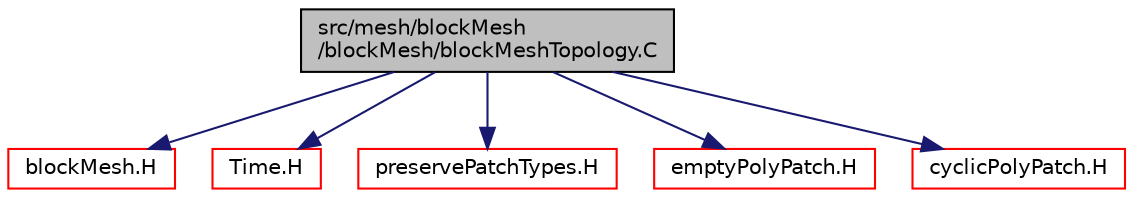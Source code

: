 digraph "src/mesh/blockMesh/blockMesh/blockMeshTopology.C"
{
  bgcolor="transparent";
  edge [fontname="Helvetica",fontsize="10",labelfontname="Helvetica",labelfontsize="10"];
  node [fontname="Helvetica",fontsize="10",shape=record];
  Node1 [label="src/mesh/blockMesh\l/blockMesh/blockMeshTopology.C",height=0.2,width=0.4,color="black", fillcolor="grey75", style="filled", fontcolor="black"];
  Node1 -> Node2 [color="midnightblue",fontsize="10",style="solid",fontname="Helvetica"];
  Node2 [label="blockMesh.H",height=0.2,width=0.4,color="red",URL="$a07194.html"];
  Node1 -> Node3 [color="midnightblue",fontsize="10",style="solid",fontname="Helvetica"];
  Node3 [label="Time.H",height=0.2,width=0.4,color="red",URL="$a08016.html"];
  Node1 -> Node4 [color="midnightblue",fontsize="10",style="solid",fontname="Helvetica"];
  Node4 [label="preservePatchTypes.H",height=0.2,width=0.4,color="red",URL="$a08874.html",tooltip="preservePatchTypes "];
  Node1 -> Node5 [color="midnightblue",fontsize="10",style="solid",fontname="Helvetica"];
  Node5 [label="emptyPolyPatch.H",height=0.2,width=0.4,color="red",URL="$a08825.html"];
  Node1 -> Node6 [color="midnightblue",fontsize="10",style="solid",fontname="Helvetica"];
  Node6 [label="cyclicPolyPatch.H",height=0.2,width=0.4,color="red",URL="$a08821.html"];
}
